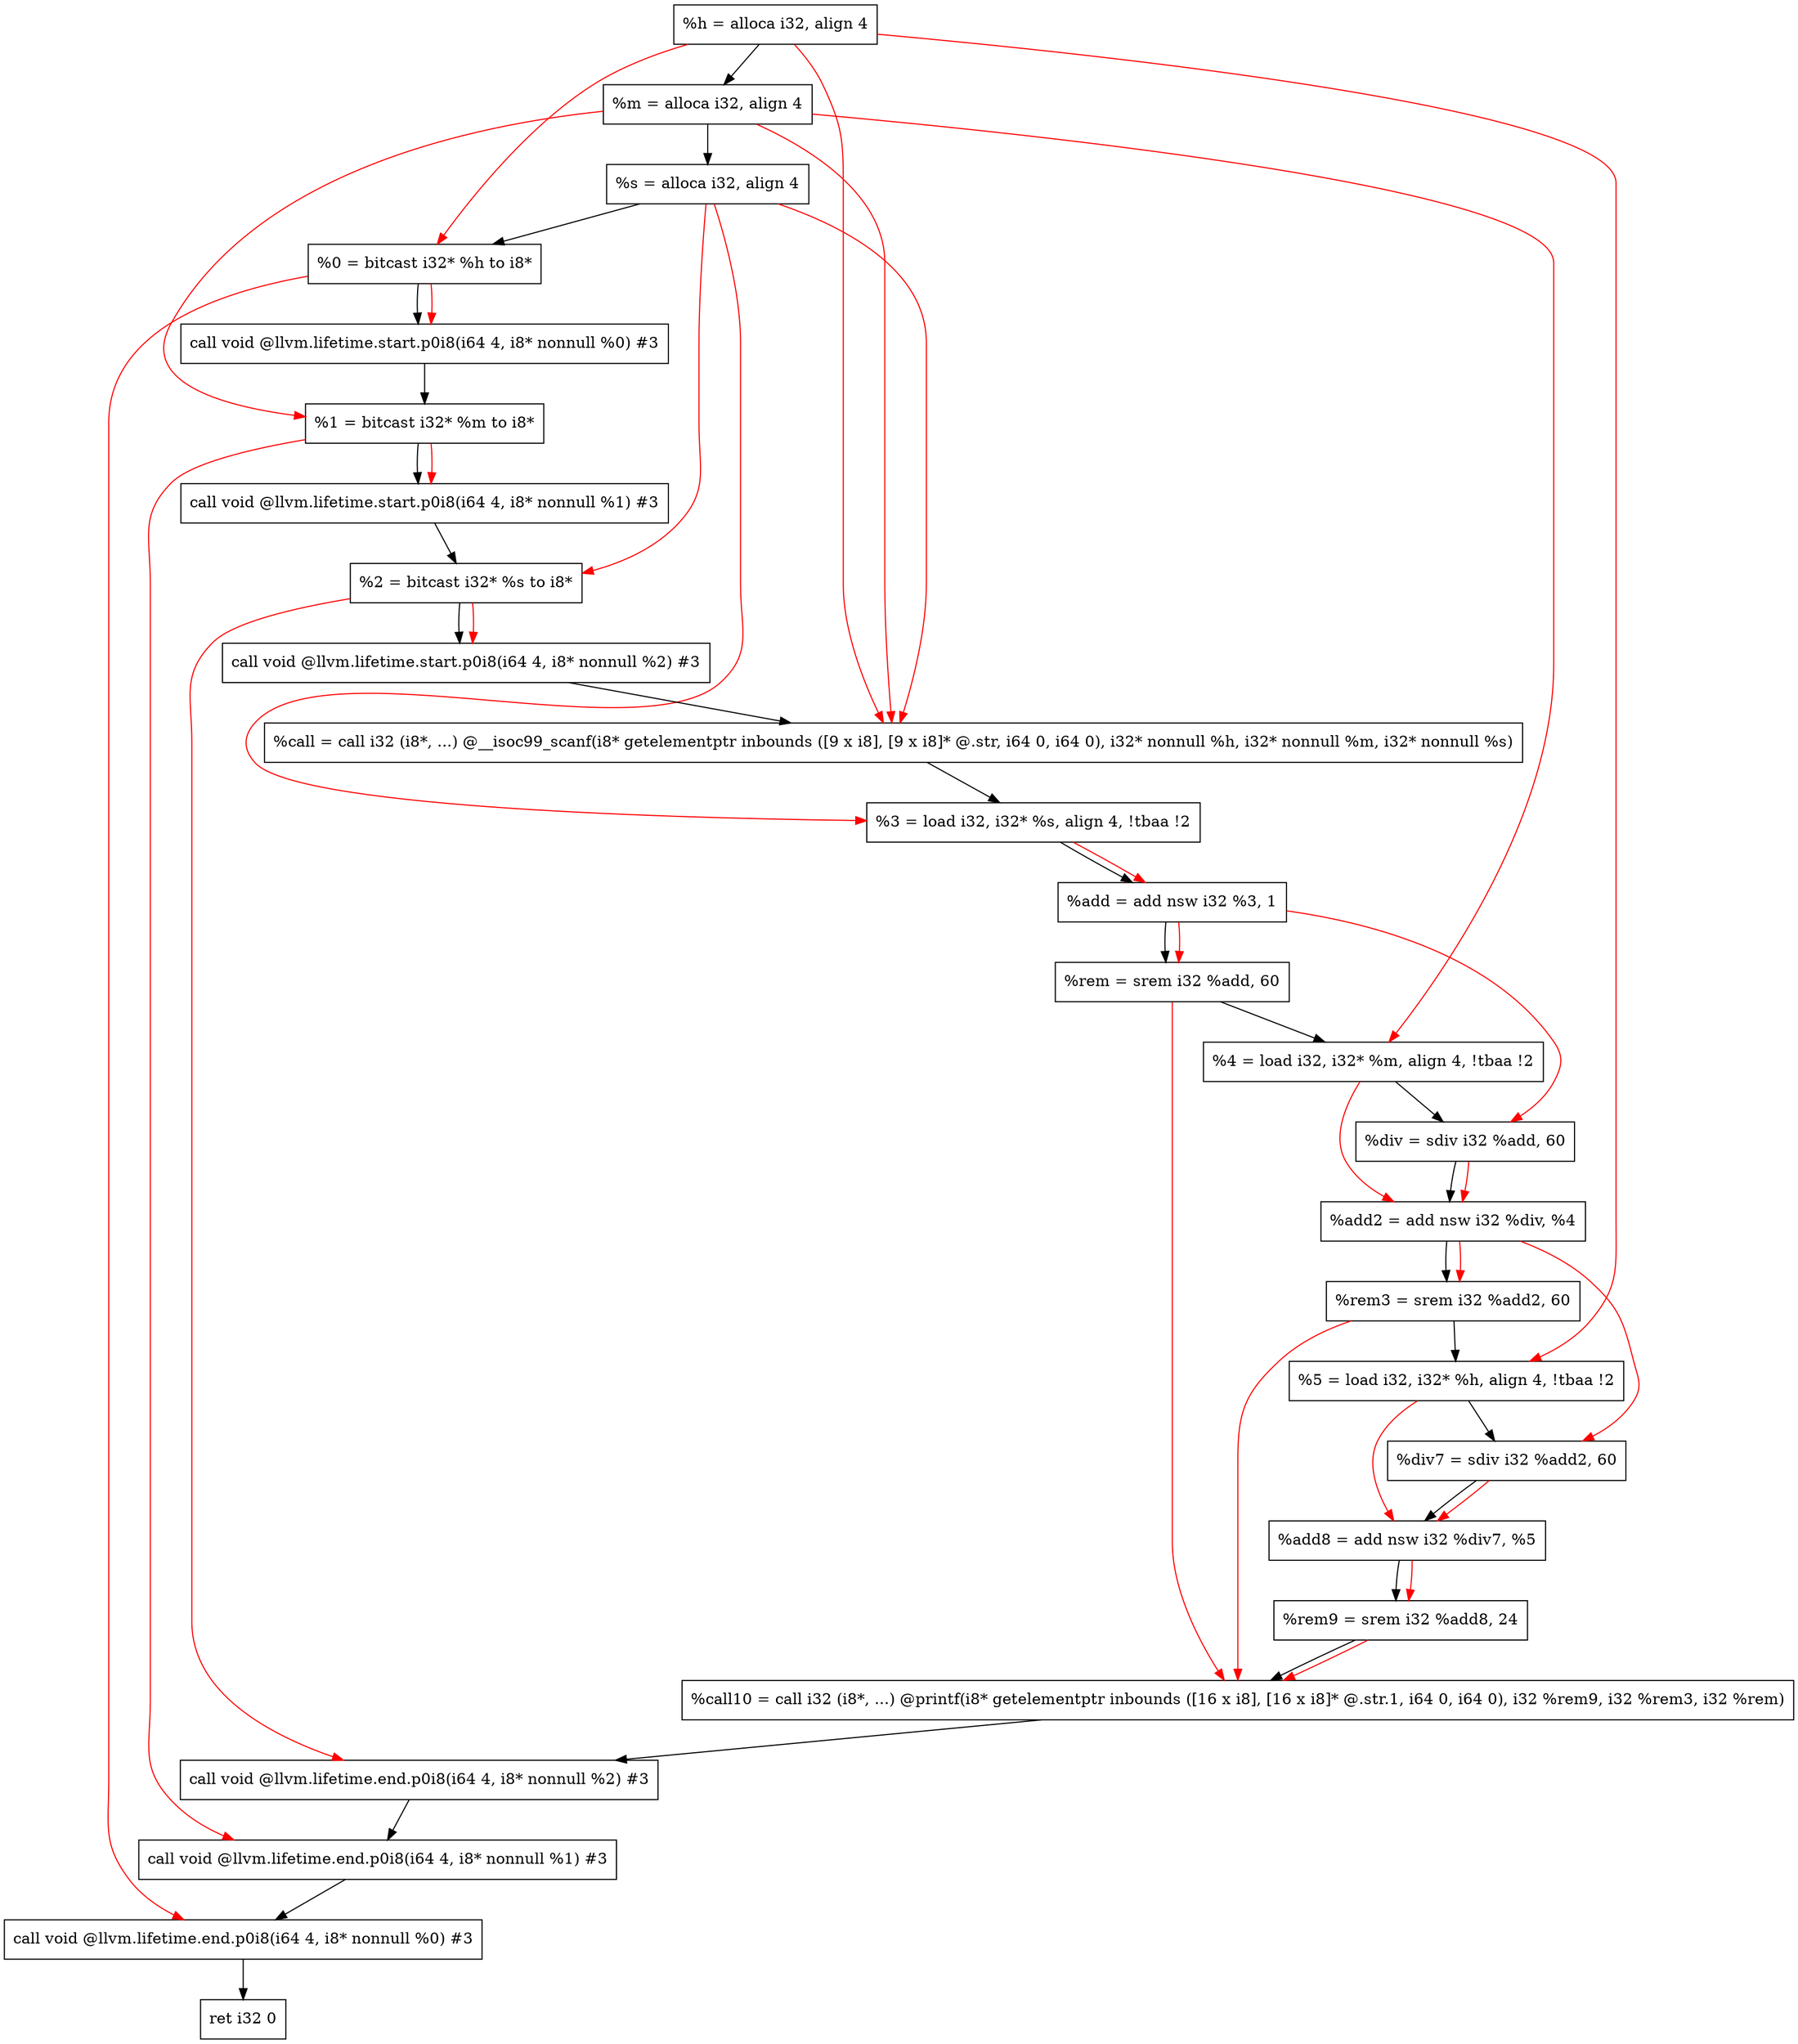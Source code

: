 digraph "CDFG for'func' function" {
	Node0x55def3205998[shape=record, label="  %h = alloca i32, align 4"];
	Node0x55def3206058[shape=record, label="  %m = alloca i32, align 4"];
	Node0x55def32060d8[shape=record, label="  %s = alloca i32, align 4"];
	Node0x55def3206158[shape=record, label="  %0 = bitcast i32* %h to i8*"];
	Node0x55def32065b8[shape=record, label="  call void @llvm.lifetime.start.p0i8(i64 4, i8* nonnull %0) #3"];
	Node0x55def3206698[shape=record, label="  %1 = bitcast i32* %m to i8*"];
	Node0x55def3206798[shape=record, label="  call void @llvm.lifetime.start.p0i8(i64 4, i8* nonnull %1) #3"];
	Node0x55def3206858[shape=record, label="  %2 = bitcast i32* %s to i8*"];
	Node0x55def3206918[shape=record, label="  call void @llvm.lifetime.start.p0i8(i64 4, i8* nonnull %2) #3"];
	Node0x55def3206db8[shape=record, label="  %call = call i32 (i8*, ...) @__isoc99_scanf(i8* getelementptr inbounds ([9 x i8], [9 x i8]* @.str, i64 0, i64 0), i32* nonnull %h, i32* nonnull %m, i32* nonnull %s)"];
	Node0x55def3206e78[shape=record, label="  %3 = load i32, i32* %s, align 4, !tbaa !2"];
	Node0x55def3207d80[shape=record, label="  %add = add nsw i32 %3, 1"];
	Node0x55def3207e40[shape=record, label="  %rem = srem i32 %add, 60"];
	Node0x55def3207eb8[shape=record, label="  %4 = load i32, i32* %m, align 4, !tbaa !2"];
	Node0x55def3208590[shape=record, label="  %div = sdiv i32 %add, 60"];
	Node0x55def3208620[shape=record, label="  %add2 = add nsw i32 %div, %4"];
	Node0x55def32086b0[shape=record, label="  %rem3 = srem i32 %add2, 60"];
	Node0x55def3208728[shape=record, label="  %5 = load i32, i32* %h, align 4, !tbaa !2"];
	Node0x55def32087a0[shape=record, label="  %div7 = sdiv i32 %add2, 60"];
	Node0x55def3208830[shape=record, label="  %add8 = add nsw i32 %div7, %5"];
	Node0x55def32088c0[shape=record, label="  %rem9 = srem i32 %add8, 24"];
	Node0x55def3208c68[shape=record, label="  %call10 = call i32 (i8*, ...) @printf(i8* getelementptr inbounds ([16 x i8], [16 x i8]* @.str.1, i64 0, i64 0), i32 %rem9, i32 %rem3, i32 %rem)"];
	Node0x55def3208ec8[shape=record, label="  call void @llvm.lifetime.end.p0i8(i64 4, i8* nonnull %2) #3"];
	Node0x55def3209028[shape=record, label="  call void @llvm.lifetime.end.p0i8(i64 4, i8* nonnull %1) #3"];
	Node0x55def3209138[shape=record, label="  call void @llvm.lifetime.end.p0i8(i64 4, i8* nonnull %0) #3"];
	Node0x55def32091f8[shape=record, label="  ret i32 0"];
	Node0x55def3205998 -> Node0x55def3206058
	Node0x55def3206058 -> Node0x55def32060d8
	Node0x55def32060d8 -> Node0x55def3206158
	Node0x55def3206158 -> Node0x55def32065b8
	Node0x55def32065b8 -> Node0x55def3206698
	Node0x55def3206698 -> Node0x55def3206798
	Node0x55def3206798 -> Node0x55def3206858
	Node0x55def3206858 -> Node0x55def3206918
	Node0x55def3206918 -> Node0x55def3206db8
	Node0x55def3206db8 -> Node0x55def3206e78
	Node0x55def3206e78 -> Node0x55def3207d80
	Node0x55def3207d80 -> Node0x55def3207e40
	Node0x55def3207e40 -> Node0x55def3207eb8
	Node0x55def3207eb8 -> Node0x55def3208590
	Node0x55def3208590 -> Node0x55def3208620
	Node0x55def3208620 -> Node0x55def32086b0
	Node0x55def32086b0 -> Node0x55def3208728
	Node0x55def3208728 -> Node0x55def32087a0
	Node0x55def32087a0 -> Node0x55def3208830
	Node0x55def3208830 -> Node0x55def32088c0
	Node0x55def32088c0 -> Node0x55def3208c68
	Node0x55def3208c68 -> Node0x55def3208ec8
	Node0x55def3208ec8 -> Node0x55def3209028
	Node0x55def3209028 -> Node0x55def3209138
	Node0x55def3209138 -> Node0x55def32091f8
edge [color=red]
	Node0x55def3205998 -> Node0x55def3206158
	Node0x55def3206158 -> Node0x55def32065b8
	Node0x55def3206058 -> Node0x55def3206698
	Node0x55def3206698 -> Node0x55def3206798
	Node0x55def32060d8 -> Node0x55def3206858
	Node0x55def3206858 -> Node0x55def3206918
	Node0x55def3205998 -> Node0x55def3206db8
	Node0x55def3206058 -> Node0x55def3206db8
	Node0x55def32060d8 -> Node0x55def3206db8
	Node0x55def32060d8 -> Node0x55def3206e78
	Node0x55def3206e78 -> Node0x55def3207d80
	Node0x55def3207d80 -> Node0x55def3207e40
	Node0x55def3206058 -> Node0x55def3207eb8
	Node0x55def3207d80 -> Node0x55def3208590
	Node0x55def3208590 -> Node0x55def3208620
	Node0x55def3207eb8 -> Node0x55def3208620
	Node0x55def3208620 -> Node0x55def32086b0
	Node0x55def3205998 -> Node0x55def3208728
	Node0x55def3208620 -> Node0x55def32087a0
	Node0x55def32087a0 -> Node0x55def3208830
	Node0x55def3208728 -> Node0x55def3208830
	Node0x55def3208830 -> Node0x55def32088c0
	Node0x55def32088c0 -> Node0x55def3208c68
	Node0x55def32086b0 -> Node0x55def3208c68
	Node0x55def3207e40 -> Node0x55def3208c68
	Node0x55def3206858 -> Node0x55def3208ec8
	Node0x55def3206698 -> Node0x55def3209028
	Node0x55def3206158 -> Node0x55def3209138
}
